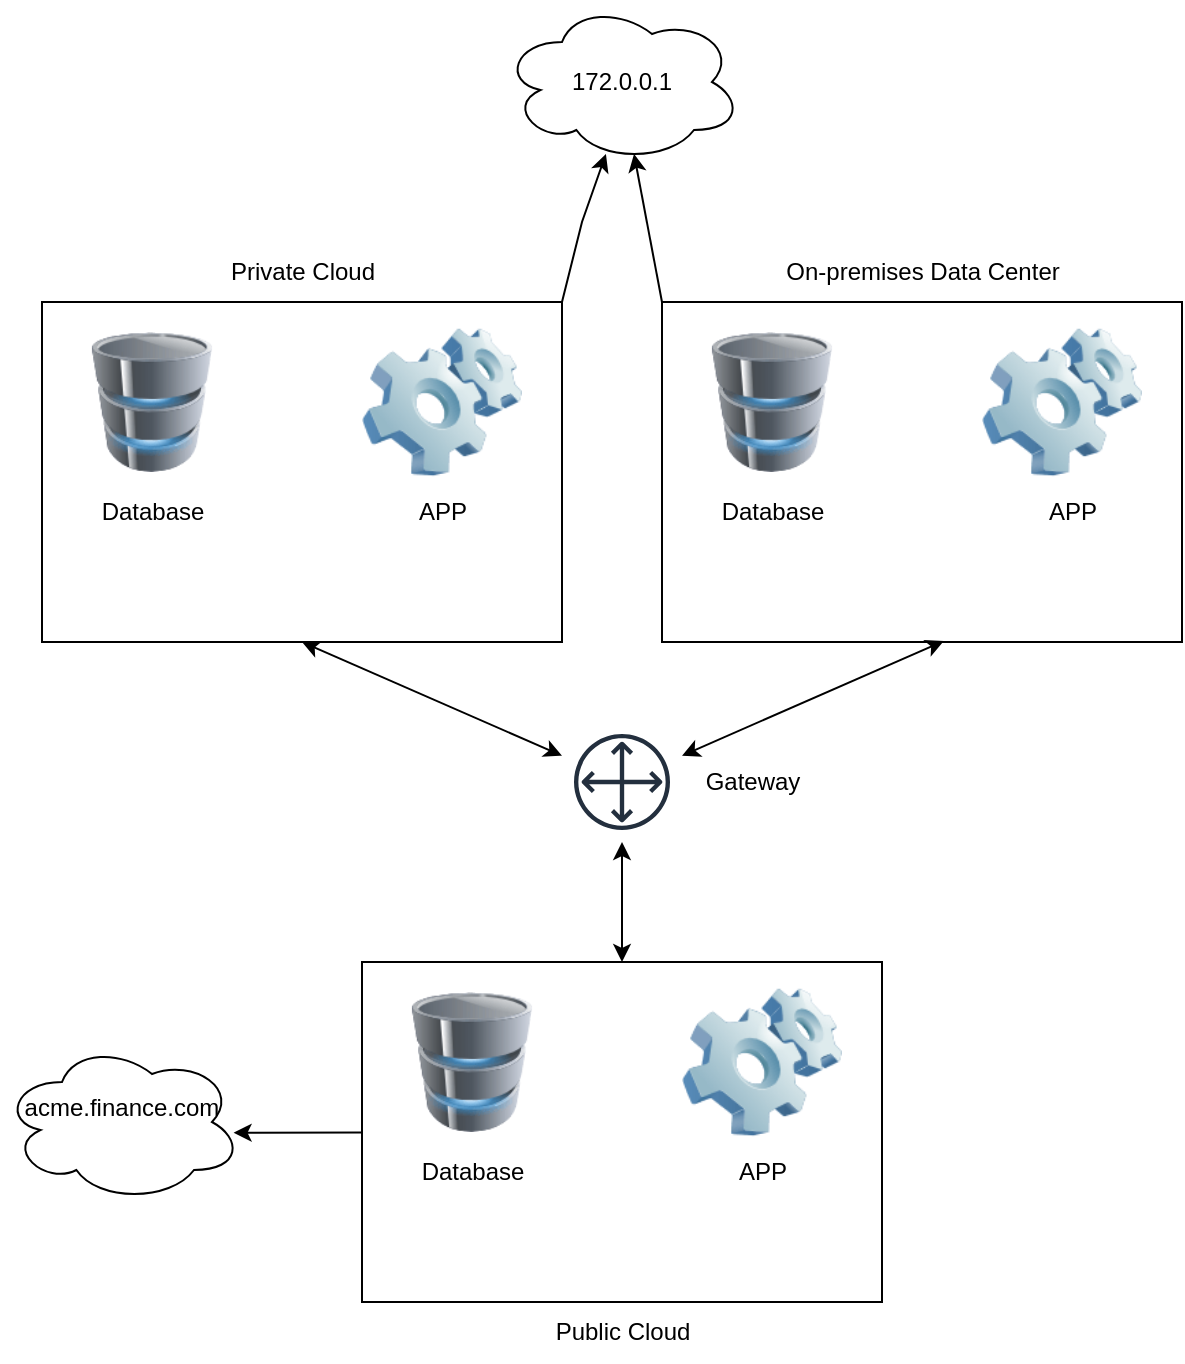 <mxfile version="21.3.0" type="github">
  <diagram name="第 1 页" id="UZkDw6Ez3q2D44-KWNET">
    <mxGraphModel dx="1381" dy="1114" grid="1" gridSize="10" guides="1" tooltips="1" connect="1" arrows="1" fold="1" page="1" pageScale="1" pageWidth="827" pageHeight="1169" math="0" shadow="0">
      <root>
        <mxCell id="0" />
        <mxCell id="1" parent="0" />
        <mxCell id="Yn0-w5VhbwrrsI0HFecE-1" value="" style="rounded=0;whiteSpace=wrap;html=1;" parent="1" vertex="1">
          <mxGeometry x="200" y="150" width="260" height="170" as="geometry" />
        </mxCell>
        <mxCell id="Yn0-w5VhbwrrsI0HFecE-2" value="" style="rounded=0;whiteSpace=wrap;html=1;" parent="1" vertex="1">
          <mxGeometry x="360" y="480" width="260" height="170" as="geometry" />
        </mxCell>
        <mxCell id="Yn0-w5VhbwrrsI0HFecE-3" value="" style="sketch=0;outlineConnect=0;fontColor=#232F3E;gradientColor=none;strokeColor=#232F3E;fillColor=#ffffff;dashed=0;verticalLabelPosition=bottom;verticalAlign=top;align=center;html=1;fontSize=12;fontStyle=0;aspect=fixed;shape=mxgraph.aws4.resourceIcon;resIcon=mxgraph.aws4.customer_gateway;" parent="1" vertex="1">
          <mxGeometry x="460" y="360" width="60" height="60" as="geometry" />
        </mxCell>
        <mxCell id="Yn0-w5VhbwrrsI0HFecE-5" value="" style="image;html=1;image=img/lib/clip_art/computers/Software_128x128.png" parent="1" vertex="1">
          <mxGeometry x="360" y="160" width="80" height="80" as="geometry" />
        </mxCell>
        <mxCell id="Yn0-w5VhbwrrsI0HFecE-6" value="" style="image;html=1;image=img/lib/clip_art/computers/Database_128x128.png" parent="1" vertex="1">
          <mxGeometry x="220" y="165" width="70" height="70" as="geometry" />
        </mxCell>
        <mxCell id="Yn0-w5VhbwrrsI0HFecE-7" value="APP" style="text;html=1;align=center;verticalAlign=middle;resizable=0;points=[];autosize=1;strokeColor=none;fillColor=none;" parent="1" vertex="1">
          <mxGeometry x="375" y="240" width="50" height="30" as="geometry" />
        </mxCell>
        <mxCell id="Yn0-w5VhbwrrsI0HFecE-8" value="Database" style="text;html=1;align=center;verticalAlign=middle;resizable=0;points=[];autosize=1;strokeColor=none;fillColor=none;" parent="1" vertex="1">
          <mxGeometry x="220" y="240" width="70" height="30" as="geometry" />
        </mxCell>
        <mxCell id="Yn0-w5VhbwrrsI0HFecE-10" value="Private Cloud" style="text;html=1;align=center;verticalAlign=middle;resizable=0;points=[];autosize=1;strokeColor=none;fillColor=none;" parent="1" vertex="1">
          <mxGeometry x="280" y="120" width="100" height="30" as="geometry" />
        </mxCell>
        <mxCell id="Yn0-w5VhbwrrsI0HFecE-17" value="" style="rounded=0;whiteSpace=wrap;html=1;" parent="1" vertex="1">
          <mxGeometry x="510" y="150" width="260" height="170" as="geometry" />
        </mxCell>
        <mxCell id="Yn0-w5VhbwrrsI0HFecE-18" value="" style="image;html=1;image=img/lib/clip_art/computers/Software_128x128.png" parent="1" vertex="1">
          <mxGeometry x="670" y="160" width="80" height="80" as="geometry" />
        </mxCell>
        <mxCell id="Yn0-w5VhbwrrsI0HFecE-19" value="" style="image;html=1;image=img/lib/clip_art/computers/Database_128x128.png" parent="1" vertex="1">
          <mxGeometry x="530" y="165" width="70" height="70" as="geometry" />
        </mxCell>
        <mxCell id="Yn0-w5VhbwrrsI0HFecE-20" value="APP" style="text;html=1;align=center;verticalAlign=middle;resizable=0;points=[];autosize=1;strokeColor=none;fillColor=none;" parent="1" vertex="1">
          <mxGeometry x="690" y="240" width="50" height="30" as="geometry" />
        </mxCell>
        <mxCell id="Yn0-w5VhbwrrsI0HFecE-21" value="Database" style="text;html=1;align=center;verticalAlign=middle;resizable=0;points=[];autosize=1;strokeColor=none;fillColor=none;" parent="1" vertex="1">
          <mxGeometry x="530" y="240" width="70" height="30" as="geometry" />
        </mxCell>
        <mxCell id="Yn0-w5VhbwrrsI0HFecE-22" value="On-premises Data Center " style="text;html=1;align=center;verticalAlign=middle;resizable=0;points=[];autosize=1;strokeColor=none;fillColor=none;" parent="1" vertex="1">
          <mxGeometry x="560" y="120" width="160" height="30" as="geometry" />
        </mxCell>
        <mxCell id="Yn0-w5VhbwrrsI0HFecE-23" value="Public&amp;nbsp;Cloud" style="text;html=1;align=center;verticalAlign=middle;resizable=0;points=[];autosize=1;strokeColor=none;fillColor=none;" parent="1" vertex="1">
          <mxGeometry x="445" y="650" width="90" height="30" as="geometry" />
        </mxCell>
        <mxCell id="Yn0-w5VhbwrrsI0HFecE-25" value="" style="image;html=1;image=img/lib/clip_art/computers/Software_128x128.png" parent="1" vertex="1">
          <mxGeometry x="520" y="490" width="80" height="80" as="geometry" />
        </mxCell>
        <mxCell id="Yn0-w5VhbwrrsI0HFecE-26" value="" style="image;html=1;image=img/lib/clip_art/computers/Database_128x128.png" parent="1" vertex="1">
          <mxGeometry x="380" y="495" width="70" height="70" as="geometry" />
        </mxCell>
        <mxCell id="Yn0-w5VhbwrrsI0HFecE-27" value="APP" style="text;html=1;align=center;verticalAlign=middle;resizable=0;points=[];autosize=1;strokeColor=none;fillColor=none;" parent="1" vertex="1">
          <mxGeometry x="535" y="570" width="50" height="30" as="geometry" />
        </mxCell>
        <mxCell id="Yn0-w5VhbwrrsI0HFecE-28" value="Database" style="text;html=1;align=center;verticalAlign=middle;resizable=0;points=[];autosize=1;strokeColor=none;fillColor=none;" parent="1" vertex="1">
          <mxGeometry x="380" y="570" width="70" height="30" as="geometry" />
        </mxCell>
        <mxCell id="Yn0-w5VhbwrrsI0HFecE-29" value="" style="endArrow=classic;startArrow=classic;html=1;rounded=0;" parent="1" source="Yn0-w5VhbwrrsI0HFecE-3" edge="1">
          <mxGeometry width="50" height="50" relative="1" as="geometry">
            <mxPoint x="280" y="370" as="sourcePoint" />
            <mxPoint x="330" y="320" as="targetPoint" />
          </mxGeometry>
        </mxCell>
        <mxCell id="Yn0-w5VhbwrrsI0HFecE-30" value="" style="endArrow=classic;startArrow=classic;html=1;rounded=0;entryX=0.542;entryY=0.997;entryDx=0;entryDy=0;entryPerimeter=0;" parent="1" source="Yn0-w5VhbwrrsI0HFecE-3" target="Yn0-w5VhbwrrsI0HFecE-17" edge="1">
          <mxGeometry width="50" height="50" relative="1" as="geometry">
            <mxPoint x="470" y="387" as="sourcePoint" />
            <mxPoint x="340" y="330" as="targetPoint" />
          </mxGeometry>
        </mxCell>
        <mxCell id="Yn0-w5VhbwrrsI0HFecE-31" value="" style="endArrow=classic;startArrow=classic;html=1;rounded=0;entryX=0.5;entryY=0;entryDx=0;entryDy=0;" parent="1" source="Yn0-w5VhbwrrsI0HFecE-3" target="Yn0-w5VhbwrrsI0HFecE-2" edge="1">
          <mxGeometry width="50" height="50" relative="1" as="geometry">
            <mxPoint x="470" y="387" as="sourcePoint" />
            <mxPoint x="340" y="330" as="targetPoint" />
          </mxGeometry>
        </mxCell>
        <mxCell id="Yn0-w5VhbwrrsI0HFecE-32" value="acme.finance.com&lt;br&gt;&amp;nbsp;" style="ellipse;shape=cloud;whiteSpace=wrap;html=1;" parent="1" vertex="1">
          <mxGeometry x="180" y="520" width="120" height="80" as="geometry" />
        </mxCell>
        <mxCell id="Yn0-w5VhbwrrsI0HFecE-33" value="" style="endArrow=classic;html=1;rounded=0;entryX=0.965;entryY=0.567;entryDx=0;entryDy=0;entryPerimeter=0;" parent="1" source="Yn0-w5VhbwrrsI0HFecE-2" target="Yn0-w5VhbwrrsI0HFecE-32" edge="1">
          <mxGeometry width="50" height="50" relative="1" as="geometry">
            <mxPoint x="350" y="560" as="sourcePoint" />
            <mxPoint x="320" y="400" as="targetPoint" />
          </mxGeometry>
        </mxCell>
        <mxCell id="Yn0-w5VhbwrrsI0HFecE-34" value="Gateway" style="text;html=1;align=center;verticalAlign=middle;resizable=0;points=[];autosize=1;strokeColor=none;fillColor=none;" parent="1" vertex="1">
          <mxGeometry x="520" y="375" width="70" height="30" as="geometry" />
        </mxCell>
        <mxCell id="Qb9k7lMREx1VC2cQ_0WK-1" value="172.0.0.1" style="ellipse;shape=cloud;whiteSpace=wrap;html=1;" vertex="1" parent="1">
          <mxGeometry x="430" width="120" height="80" as="geometry" />
        </mxCell>
        <mxCell id="Qb9k7lMREx1VC2cQ_0WK-2" value="" style="endArrow=classic;html=1;rounded=0;exitX=1;exitY=0;exitDx=0;exitDy=0;entryX=0.433;entryY=0.95;entryDx=0;entryDy=0;entryPerimeter=0;" edge="1" parent="1" source="Yn0-w5VhbwrrsI0HFecE-1" target="Qb9k7lMREx1VC2cQ_0WK-1">
          <mxGeometry width="50" height="50" relative="1" as="geometry">
            <mxPoint x="350" y="590" as="sourcePoint" />
            <mxPoint x="306" y="575" as="targetPoint" />
            <Array as="points">
              <mxPoint x="470" y="110" />
            </Array>
          </mxGeometry>
        </mxCell>
        <mxCell id="Qb9k7lMREx1VC2cQ_0WK-6" value="" style="endArrow=classic;html=1;rounded=0;exitX=0;exitY=0;exitDx=0;exitDy=0;entryX=0.55;entryY=0.95;entryDx=0;entryDy=0;entryPerimeter=0;" edge="1" parent="1" source="Yn0-w5VhbwrrsI0HFecE-17" target="Qb9k7lMREx1VC2cQ_0WK-1">
          <mxGeometry width="50" height="50" relative="1" as="geometry">
            <mxPoint x="520" y="130" as="sourcePoint" />
            <mxPoint x="570" y="80" as="targetPoint" />
          </mxGeometry>
        </mxCell>
      </root>
    </mxGraphModel>
  </diagram>
</mxfile>
